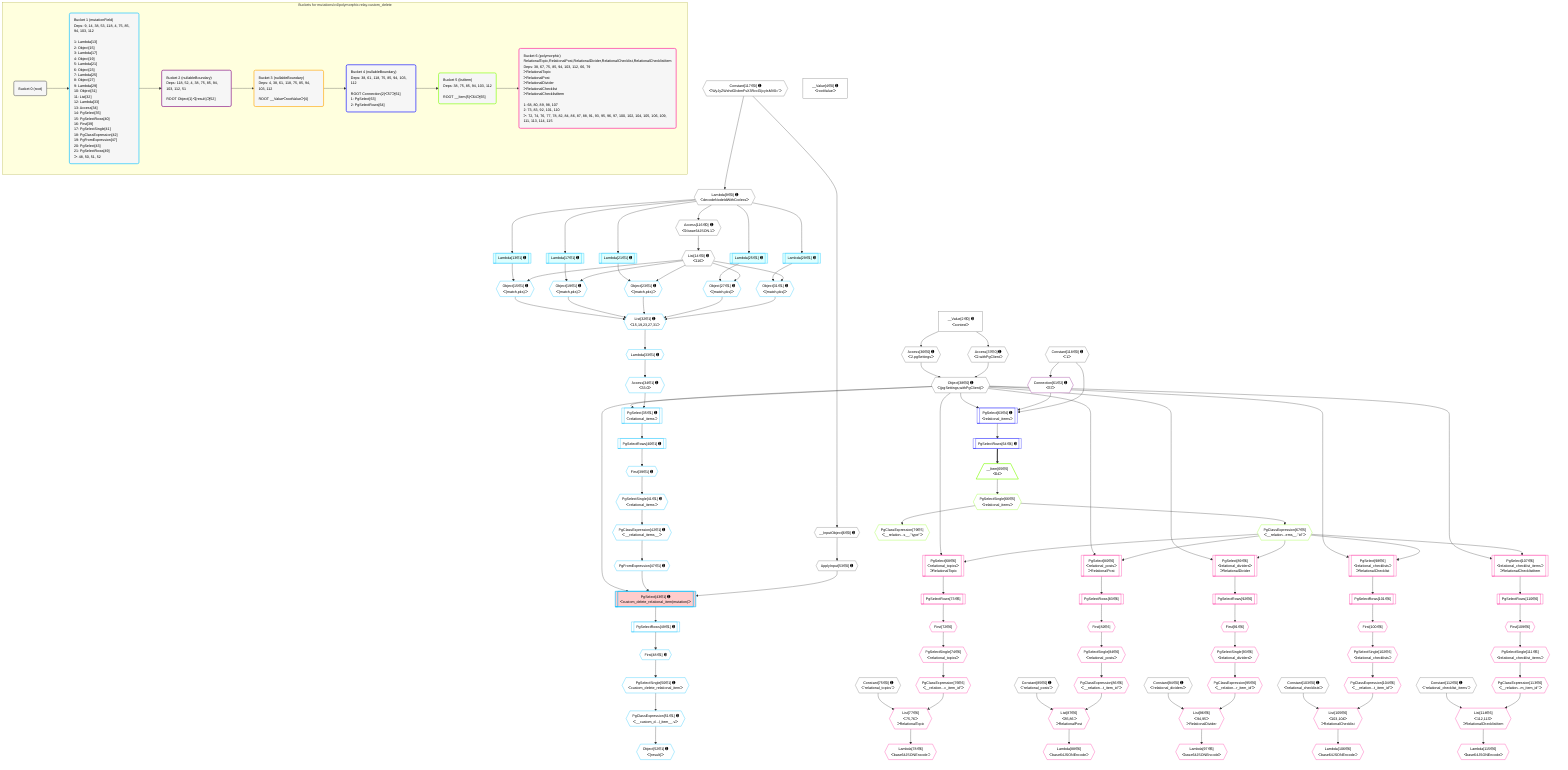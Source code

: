 %%{init: {'themeVariables': { 'fontSize': '12px'}}}%%
graph TD
    classDef path fill:#eee,stroke:#000,color:#000
    classDef plan fill:#fff,stroke-width:1px,color:#000
    classDef itemplan fill:#fff,stroke-width:2px,color:#000
    classDef unbatchedplan fill:#dff,stroke-width:1px,color:#000
    classDef sideeffectplan fill:#fcc,stroke-width:2px,color:#000
    classDef bucket fill:#f6f6f6,color:#000,stroke-width:2px,text-align:left


    %% plan dependencies
    __InputObject6{{"__InputObject[6∈0] ➊"}}:::plan
    Constant117{{"Constant[117∈0] ➊<br />ᐸ'WyJyZWxhdGlvbmFsX3RvcGljcyIsMV0='ᐳ"}}:::plan
    Constant117 --> __InputObject6
    Object38{{"Object[38∈0] ➊<br />ᐸ{pgSettings,withPgClient}ᐳ"}}:::plan
    Access36{{"Access[36∈0] ➊<br />ᐸ2.pgSettingsᐳ"}}:::plan
    Access37{{"Access[37∈0] ➊<br />ᐸ2.withPgClientᐳ"}}:::plan
    Access36 & Access37 --> Object38
    Lambda9{{"Lambda[9∈0] ➊<br />ᐸdecodeNodeIdWithCodecsᐳ"}}:::plan
    Constant117 --> Lambda9
    List14{{"List[14∈0] ➊<br />ᐸ116ᐳ"}}:::plan
    Access116{{"Access[116∈0] ➊<br />ᐸ9.base64JSON.1ᐳ"}}:::plan
    Access116 --> List14
    __Value2["__Value[2∈0] ➊<br />ᐸcontextᐳ"]:::plan
    __Value2 --> Access36
    __Value2 --> Access37
    ApplyInput53{{"ApplyInput[53∈0] ➊"}}:::plan
    __InputObject6 --> ApplyInput53
    Lambda9 --> Access116
    __Value4["__Value[4∈0] ➊<br />ᐸrootValueᐳ"]:::plan
    Constant75{{"Constant[75∈0] ➊<br />ᐸ'relational_topics'ᐳ"}}:::plan
    Constant85{{"Constant[85∈0] ➊<br />ᐸ'relational_posts'ᐳ"}}:::plan
    Constant94{{"Constant[94∈0] ➊<br />ᐸ'relational_dividers'ᐳ"}}:::plan
    Constant103{{"Constant[103∈0] ➊<br />ᐸ'relational_checklists'ᐳ"}}:::plan
    Constant112{{"Constant[112∈0] ➊<br />ᐸ'relational_checklist_items'ᐳ"}}:::plan
    Constant118{{"Constant[118∈0] ➊<br />ᐸ1ᐳ"}}:::plan
    List32{{"List[32∈1] ➊<br />ᐸ15,19,23,27,31ᐳ"}}:::plan
    Object15{{"Object[15∈1] ➊<br />ᐸ{match,pks}ᐳ"}}:::plan
    Object19{{"Object[19∈1] ➊<br />ᐸ{match,pks}ᐳ"}}:::plan
    Object23{{"Object[23∈1] ➊<br />ᐸ{match,pks}ᐳ"}}:::plan
    Object27{{"Object[27∈1] ➊<br />ᐸ{match,pks}ᐳ"}}:::plan
    Object31{{"Object[31∈1] ➊<br />ᐸ{match,pks}ᐳ"}}:::plan
    Object15 & Object19 & Object23 & Object27 & Object31 --> List32
    PgSelect43[["PgSelect[43∈1] ➊<br />ᐸcustom_delete_relational_item(mutation)ᐳ"]]:::sideeffectplan
    PgFromExpression47{{"PgFromExpression[47∈1] ➊"}}:::plan
    Object38 & PgFromExpression47 & ApplyInput53 --> PgSelect43
    Lambda13[["Lambda[13∈1] ➊"]]:::unbatchedplan
    Lambda13 & List14 --> Object15
    Lambda17[["Lambda[17∈1] ➊"]]:::unbatchedplan
    Lambda17 & List14 --> Object19
    Lambda21[["Lambda[21∈1] ➊"]]:::unbatchedplan
    Lambda21 & List14 --> Object23
    Lambda25[["Lambda[25∈1] ➊"]]:::unbatchedplan
    Lambda25 & List14 --> Object27
    Lambda29[["Lambda[29∈1] ➊"]]:::unbatchedplan
    Lambda29 & List14 --> Object31
    PgSelect35[["PgSelect[35∈1] ➊<br />ᐸrelational_itemsᐳ"]]:::plan
    Access34{{"Access[34∈1] ➊<br />ᐸ33.0ᐳ"}}:::plan
    Object38 & Access34 --> PgSelect35
    Lambda9 --> Lambda13
    Lambda9 --> Lambda17
    Lambda9 --> Lambda21
    Lambda9 --> Lambda25
    Lambda9 --> Lambda29
    Lambda33{{"Lambda[33∈1] ➊"}}:::plan
    List32 --> Lambda33
    Lambda33 --> Access34
    First39{{"First[39∈1] ➊"}}:::plan
    PgSelectRows40[["PgSelectRows[40∈1] ➊"]]:::plan
    PgSelectRows40 --> First39
    PgSelect35 --> PgSelectRows40
    PgSelectSingle41{{"PgSelectSingle[41∈1] ➊<br />ᐸrelational_itemsᐳ"}}:::plan
    First39 --> PgSelectSingle41
    PgClassExpression42{{"PgClassExpression[42∈1] ➊<br />ᐸ__relational_items__ᐳ"}}:::plan
    PgSelectSingle41 --> PgClassExpression42
    PgClassExpression42 --> PgFromExpression47
    First48{{"First[48∈1] ➊"}}:::plan
    PgSelectRows49[["PgSelectRows[49∈1] ➊"]]:::plan
    PgSelectRows49 --> First48
    PgSelect43 --> PgSelectRows49
    PgSelectSingle50{{"PgSelectSingle[50∈1] ➊<br />ᐸcustom_delete_relational_itemᐳ"}}:::plan
    First48 --> PgSelectSingle50
    PgClassExpression51{{"PgClassExpression[51∈1] ➊<br />ᐸ__custom_d...l_item__.vᐳ"}}:::plan
    PgSelectSingle50 --> PgClassExpression51
    Object52{{"Object[52∈1] ➊<br />ᐸ{result}ᐳ"}}:::plan
    PgClassExpression51 --> Object52
    Connection61{{"Connection[61∈2] ➊<br />ᐸ57ᐳ"}}:::plan
    Constant118 --> Connection61
    PgSelect63[["PgSelect[63∈4] ➊<br />ᐸrelational_itemsᐳ"]]:::plan
    Object38 & Connection61 & Constant118 --> PgSelect63
    PgSelectRows64[["PgSelectRows[64∈4] ➊"]]:::plan
    PgSelect63 --> PgSelectRows64
    __Item65[/"__Item[65∈5]<br />ᐸ64ᐳ"\]:::itemplan
    PgSelectRows64 ==> __Item65
    PgSelectSingle66{{"PgSelectSingle[66∈5]<br />ᐸrelational_itemsᐳ"}}:::plan
    __Item65 --> PgSelectSingle66
    PgClassExpression67{{"PgClassExpression[67∈5]<br />ᐸ__relation...ems__.”id”ᐳ"}}:::plan
    PgSelectSingle66 --> PgClassExpression67
    PgClassExpression79{{"PgClassExpression[79∈5]<br />ᐸ__relation...s__.”type”ᐳ"}}:::plan
    PgSelectSingle66 --> PgClassExpression79
    PgSelect68[["PgSelect[68∈6]<br />ᐸrelational_topicsᐳ<br />ᐳRelationalTopic"]]:::plan
    Object38 & PgClassExpression67 --> PgSelect68
    List77{{"List[77∈6]<br />ᐸ75,76ᐳ<br />ᐳRelationalTopic"}}:::plan
    PgClassExpression76{{"PgClassExpression[76∈6]<br />ᐸ__relation...c_item_id”ᐳ"}}:::plan
    Constant75 & PgClassExpression76 --> List77
    PgSelect80[["PgSelect[80∈6]<br />ᐸrelational_postsᐳ<br />ᐳRelationalPost"]]:::plan
    Object38 & PgClassExpression67 --> PgSelect80
    List87{{"List[87∈6]<br />ᐸ85,86ᐳ<br />ᐳRelationalPost"}}:::plan
    PgClassExpression86{{"PgClassExpression[86∈6]<br />ᐸ__relation...t_item_id”ᐳ"}}:::plan
    Constant85 & PgClassExpression86 --> List87
    PgSelect89[["PgSelect[89∈6]<br />ᐸrelational_dividersᐳ<br />ᐳRelationalDivider"]]:::plan
    Object38 & PgClassExpression67 --> PgSelect89
    List96{{"List[96∈6]<br />ᐸ94,95ᐳ<br />ᐳRelationalDivider"}}:::plan
    PgClassExpression95{{"PgClassExpression[95∈6]<br />ᐸ__relation...r_item_id”ᐳ"}}:::plan
    Constant94 & PgClassExpression95 --> List96
    PgSelect98[["PgSelect[98∈6]<br />ᐸrelational_checklistsᐳ<br />ᐳRelationalChecklist"]]:::plan
    Object38 & PgClassExpression67 --> PgSelect98
    List105{{"List[105∈6]<br />ᐸ103,104ᐳ<br />ᐳRelationalChecklist"}}:::plan
    PgClassExpression104{{"PgClassExpression[104∈6]<br />ᐸ__relation...t_item_id”ᐳ"}}:::plan
    Constant103 & PgClassExpression104 --> List105
    PgSelect107[["PgSelect[107∈6]<br />ᐸrelational_checklist_itemsᐳ<br />ᐳRelationalChecklistItem"]]:::plan
    Object38 & PgClassExpression67 --> PgSelect107
    List114{{"List[114∈6]<br />ᐸ112,113ᐳ<br />ᐳRelationalChecklistItem"}}:::plan
    PgClassExpression113{{"PgClassExpression[113∈6]<br />ᐸ__relation...m_item_id”ᐳ"}}:::plan
    Constant112 & PgClassExpression113 --> List114
    First72{{"First[72∈6]"}}:::plan
    PgSelectRows73[["PgSelectRows[73∈6]"]]:::plan
    PgSelectRows73 --> First72
    PgSelect68 --> PgSelectRows73
    PgSelectSingle74{{"PgSelectSingle[74∈6]<br />ᐸrelational_topicsᐳ"}}:::plan
    First72 --> PgSelectSingle74
    PgSelectSingle74 --> PgClassExpression76
    Lambda78{{"Lambda[78∈6]<br />ᐸbase64JSONEncodeᐳ"}}:::plan
    List77 --> Lambda78
    First82{{"First[82∈6]"}}:::plan
    PgSelectRows83[["PgSelectRows[83∈6]"]]:::plan
    PgSelectRows83 --> First82
    PgSelect80 --> PgSelectRows83
    PgSelectSingle84{{"PgSelectSingle[84∈6]<br />ᐸrelational_postsᐳ"}}:::plan
    First82 --> PgSelectSingle84
    PgSelectSingle84 --> PgClassExpression86
    Lambda88{{"Lambda[88∈6]<br />ᐸbase64JSONEncodeᐳ"}}:::plan
    List87 --> Lambda88
    First91{{"First[91∈6]"}}:::plan
    PgSelectRows92[["PgSelectRows[92∈6]"]]:::plan
    PgSelectRows92 --> First91
    PgSelect89 --> PgSelectRows92
    PgSelectSingle93{{"PgSelectSingle[93∈6]<br />ᐸrelational_dividersᐳ"}}:::plan
    First91 --> PgSelectSingle93
    PgSelectSingle93 --> PgClassExpression95
    Lambda97{{"Lambda[97∈6]<br />ᐸbase64JSONEncodeᐳ"}}:::plan
    List96 --> Lambda97
    First100{{"First[100∈6]"}}:::plan
    PgSelectRows101[["PgSelectRows[101∈6]"]]:::plan
    PgSelectRows101 --> First100
    PgSelect98 --> PgSelectRows101
    PgSelectSingle102{{"PgSelectSingle[102∈6]<br />ᐸrelational_checklistsᐳ"}}:::plan
    First100 --> PgSelectSingle102
    PgSelectSingle102 --> PgClassExpression104
    Lambda106{{"Lambda[106∈6]<br />ᐸbase64JSONEncodeᐳ"}}:::plan
    List105 --> Lambda106
    First109{{"First[109∈6]"}}:::plan
    PgSelectRows110[["PgSelectRows[110∈6]"]]:::plan
    PgSelectRows110 --> First109
    PgSelect107 --> PgSelectRows110
    PgSelectSingle111{{"PgSelectSingle[111∈6]<br />ᐸrelational_checklist_itemsᐳ"}}:::plan
    First109 --> PgSelectSingle111
    PgSelectSingle111 --> PgClassExpression113
    Lambda115{{"Lambda[115∈6]<br />ᐸbase64JSONEncodeᐳ"}}:::plan
    List114 --> Lambda115

    %% define steps

    subgraph "Buckets for mutations/v4/polymorphic.relay.custom_delete"
    Bucket0("Bucket 0 (root)"):::bucket
    classDef bucket0 stroke:#696969
    class Bucket0,__Value2,__Value4,__InputObject6,Lambda9,List14,Access36,Access37,Object38,ApplyInput53,Constant75,Constant85,Constant94,Constant103,Constant112,Access116,Constant117,Constant118 bucket0
    Bucket1("Bucket 1 (mutationField)<br />Deps: 9, 14, 38, 53, 118, 4, 75, 85, 94, 103, 112<br /><br />1: Lambda[13]<br />2: Object[15]<br />3: Lambda[17]<br />4: Object[19]<br />5: Lambda[21]<br />6: Object[23]<br />7: Lambda[25]<br />8: Object[27]<br />9: Lambda[29]<br />10: Object[31]<br />11: List[32]<br />12: Lambda[33]<br />13: Access[34]<br />14: PgSelect[35]<br />15: PgSelectRows[40]<br />16: First[39]<br />17: PgSelectSingle[41]<br />18: PgClassExpression[42]<br />19: PgFromExpression[47]<br />20: PgSelect[43]<br />21: PgSelectRows[49]<br />ᐳ: 48, 50, 51, 52"):::bucket
    classDef bucket1 stroke:#00bfff
    class Bucket1,Lambda13,Object15,Lambda17,Object19,Lambda21,Object23,Lambda25,Object27,Lambda29,Object31,List32,Lambda33,Access34,PgSelect35,First39,PgSelectRows40,PgSelectSingle41,PgClassExpression42,PgSelect43,PgFromExpression47,First48,PgSelectRows49,PgSelectSingle50,PgClassExpression51,Object52 bucket1
    Bucket2("Bucket 2 (nullableBoundary)<br />Deps: 118, 52, 4, 38, 75, 85, 94, 103, 112, 51<br /><br />ROOT Object{1}ᐸ{result}ᐳ[52]"):::bucket
    classDef bucket2 stroke:#7f007f
    class Bucket2,Connection61 bucket2
    Bucket3("Bucket 3 (nullableBoundary)<br />Deps: 4, 38, 61, 118, 75, 85, 94, 103, 112<br /><br />ROOT __ValueᐸrootValueᐳ[4]"):::bucket
    classDef bucket3 stroke:#ffa500
    class Bucket3 bucket3
    Bucket4("Bucket 4 (nullableBoundary)<br />Deps: 38, 61, 118, 75, 85, 94, 103, 112<br /><br />ROOT Connection{2}ᐸ57ᐳ[61]<br />1: PgSelect[63]<br />2: PgSelectRows[64]"):::bucket
    classDef bucket4 stroke:#0000ff
    class Bucket4,PgSelect63,PgSelectRows64 bucket4
    Bucket5("Bucket 5 (listItem)<br />Deps: 38, 75, 85, 94, 103, 112<br /><br />ROOT __Item{5}ᐸ64ᐳ[65]"):::bucket
    classDef bucket5 stroke:#7fff00
    class Bucket5,__Item65,PgSelectSingle66,PgClassExpression67,PgClassExpression79 bucket5
    Bucket6("Bucket 6 (polymorphic)<br />RelationalTopic,RelationalPost,RelationalDivider,RelationalChecklist,RelationalChecklistItem<br />Deps: 38, 67, 75, 85, 94, 103, 112, 66, 79<br />ᐳRelationalTopic<br />ᐳRelationalPost<br />ᐳRelationalDivider<br />ᐳRelationalChecklist<br />ᐳRelationalChecklistItem<br /><br />1: 68, 80, 89, 98, 107<br />2: 73, 83, 92, 101, 110<br />ᐳ: 72, 74, 76, 77, 78, 82, 84, 86, 87, 88, 91, 93, 95, 96, 97, 100, 102, 104, 105, 106, 109, 111, 113, 114, 115"):::bucket
    classDef bucket6 stroke:#ff1493
    class Bucket6,PgSelect68,First72,PgSelectRows73,PgSelectSingle74,PgClassExpression76,List77,Lambda78,PgSelect80,First82,PgSelectRows83,PgSelectSingle84,PgClassExpression86,List87,Lambda88,PgSelect89,First91,PgSelectRows92,PgSelectSingle93,PgClassExpression95,List96,Lambda97,PgSelect98,First100,PgSelectRows101,PgSelectSingle102,PgClassExpression104,List105,Lambda106,PgSelect107,First109,PgSelectRows110,PgSelectSingle111,PgClassExpression113,List114,Lambda115 bucket6
    Bucket0 --> Bucket1
    Bucket1 --> Bucket2
    Bucket2 --> Bucket3
    Bucket3 --> Bucket4
    Bucket4 --> Bucket5
    Bucket5 --> Bucket6
    end